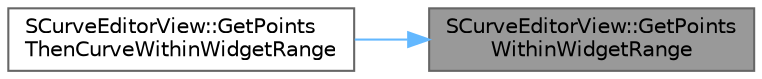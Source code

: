 digraph "SCurveEditorView::GetPointsWithinWidgetRange"
{
 // INTERACTIVE_SVG=YES
 // LATEX_PDF_SIZE
  bgcolor="transparent";
  edge [fontname=Helvetica,fontsize=10,labelfontname=Helvetica,labelfontsize=10];
  node [fontname=Helvetica,fontsize=10,shape=box,height=0.2,width=0.4];
  rankdir="RL";
  Node1 [id="Node000001",label="SCurveEditorView::GetPoints\lWithinWidgetRange",height=0.2,width=0.4,color="gray40", fillcolor="grey60", style="filled", fontcolor="black",tooltip="Retrieve all the curve points that overlap the specified rectangle in widget space."];
  Node1 -> Node2 [id="edge1_Node000001_Node000002",dir="back",color="steelblue1",style="solid",tooltip=" "];
  Node2 [id="Node000002",label="SCurveEditorView::GetPoints\lThenCurveWithinWidgetRange",height=0.2,width=0.4,color="grey40", fillcolor="white", style="filled",URL="$d7/d8b/classSCurveEditorView.html#a13117334783e921f0434abda3456ecf5",tooltip="Tries to retrieve all curve points that overlap the rectangle."];
}

